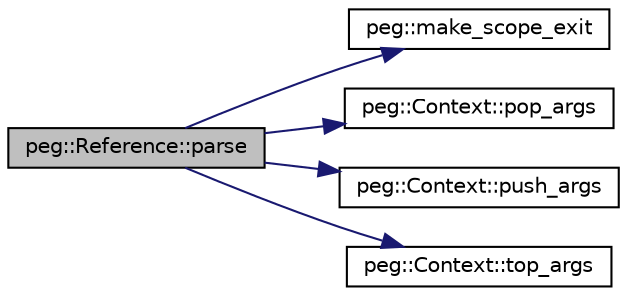 digraph "peg::Reference::parse"
{
 // LATEX_PDF_SIZE
  edge [fontname="Helvetica",fontsize="10",labelfontname="Helvetica",labelfontsize="10"];
  node [fontname="Helvetica",fontsize="10",shape=record];
  rankdir="LR";
  Node1 [label="peg::Reference::parse",height=0.2,width=0.4,color="black", fillcolor="grey75", style="filled", fontcolor="black",tooltip=" "];
  Node1 -> Node2 [color="midnightblue",fontsize="10",style="solid"];
  Node2 [label="peg::make_scope_exit",height=0.2,width=0.4,color="black", fillcolor="white", style="filled",URL="$namespacepeg.html#ac2158f086910efbd32f003dbb2ea3e65",tooltip=" "];
  Node1 -> Node3 [color="midnightblue",fontsize="10",style="solid"];
  Node3 [label="peg::Context::pop_args",height=0.2,width=0.4,color="black", fillcolor="white", style="filled",URL="$classpeg_1_1Context.html#aa6bb839d0f72c434bf79006a0d375374",tooltip=" "];
  Node1 -> Node4 [color="midnightblue",fontsize="10",style="solid"];
  Node4 [label="peg::Context::push_args",height=0.2,width=0.4,color="black", fillcolor="white", style="filled",URL="$classpeg_1_1Context.html#ac162f8bb86ca5e33d76afc10c2bd274c",tooltip=" "];
  Node1 -> Node5 [color="midnightblue",fontsize="10",style="solid"];
  Node5 [label="peg::Context::top_args",height=0.2,width=0.4,color="black", fillcolor="white", style="filled",URL="$classpeg_1_1Context.html#a31cb285b1d929ca774bdebb4c6d1b758",tooltip=" "];
}
